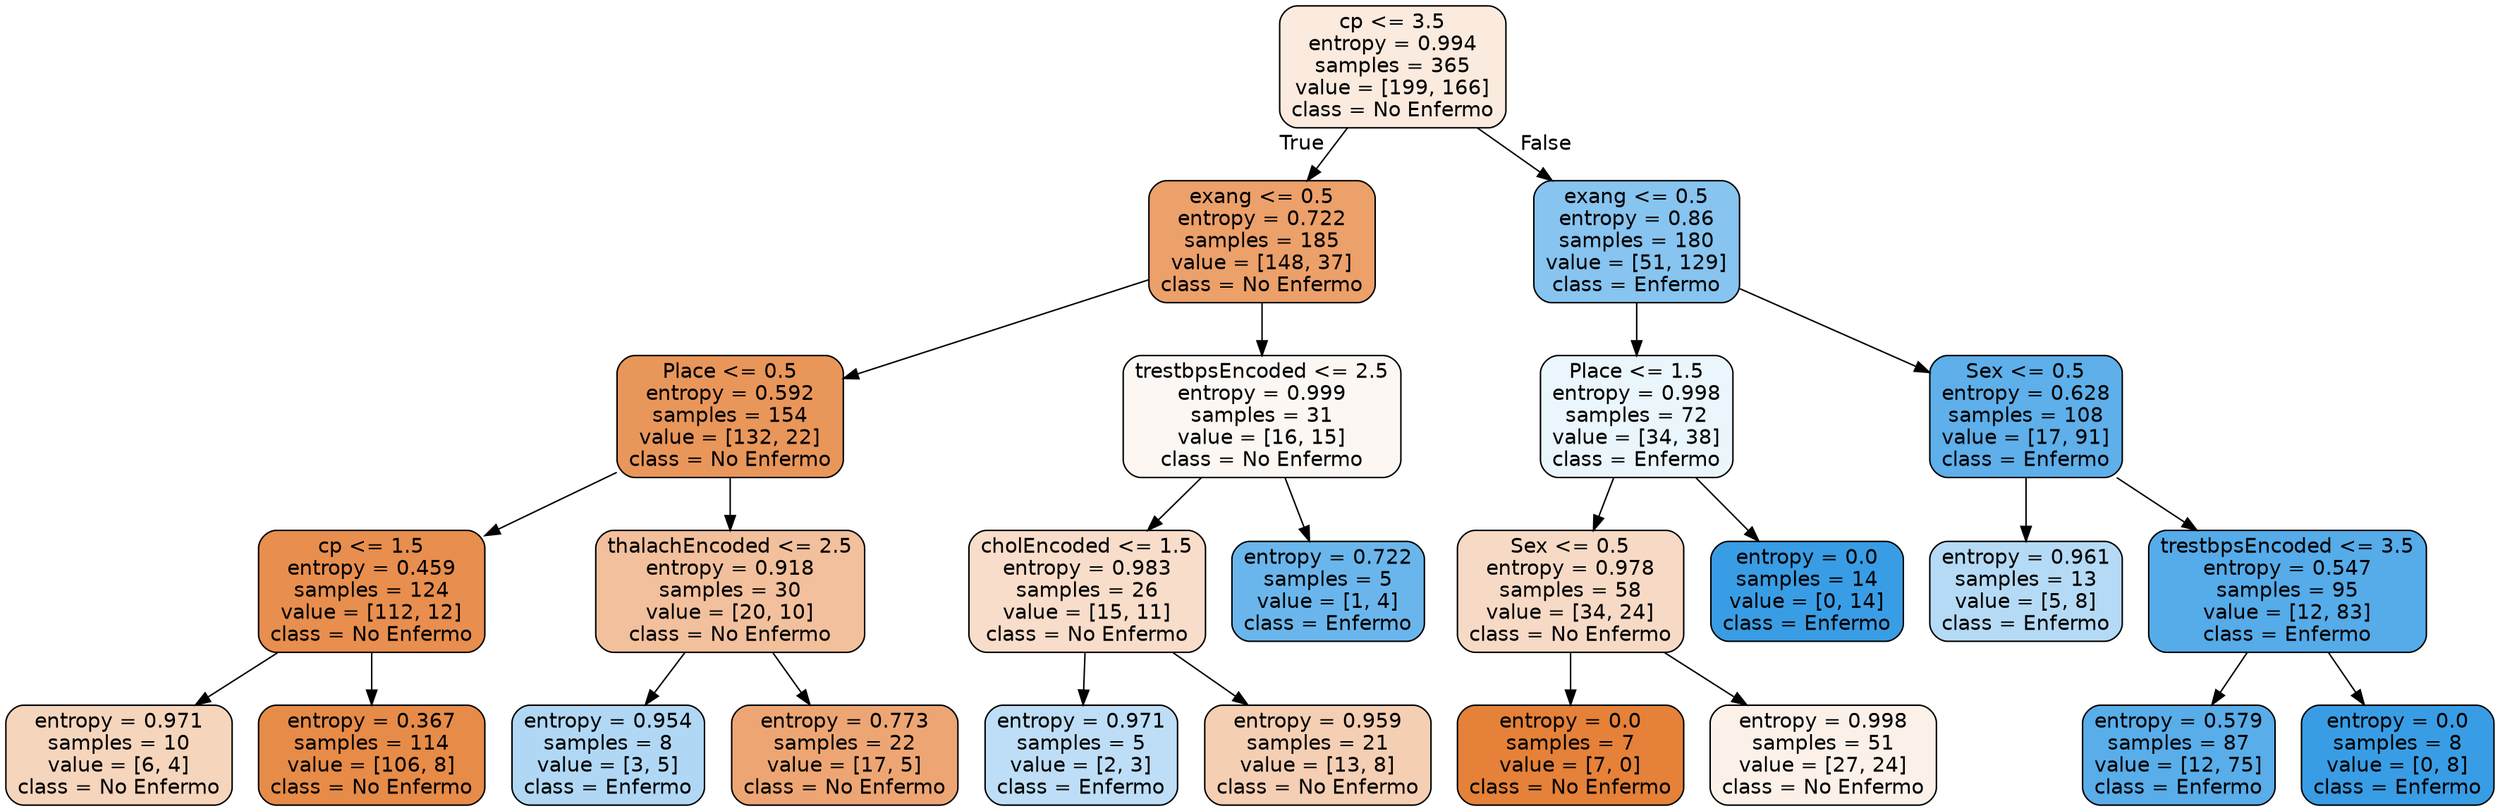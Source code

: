 digraph Tree {
node [shape=box, style="filled, rounded", color="black", fontname=helvetica] ;
edge [fontname=helvetica] ;
0 [label="cp <= 3.5\nentropy = 0.994\nsamples = 365\nvalue = [199, 166]\nclass = No Enfermo", fillcolor="#fbeade"] ;
1 [label="exang <= 0.5\nentropy = 0.722\nsamples = 185\nvalue = [148, 37]\nclass = No Enfermo", fillcolor="#eca06a"] ;
0 -> 1 [labeldistance=2.5, labelangle=45, headlabel="True"] ;
2 [label="Place <= 0.5\nentropy = 0.592\nsamples = 154\nvalue = [132, 22]\nclass = No Enfermo", fillcolor="#e9965a"] ;
1 -> 2 ;
3 [label="cp <= 1.5\nentropy = 0.459\nsamples = 124\nvalue = [112, 12]\nclass = No Enfermo", fillcolor="#e88e4e"] ;
2 -> 3 ;
4 [label="entropy = 0.971\nsamples = 10\nvalue = [6, 4]\nclass = No Enfermo", fillcolor="#f6d5bd"] ;
3 -> 4 ;
5 [label="entropy = 0.367\nsamples = 114\nvalue = [106, 8]\nclass = No Enfermo", fillcolor="#e78b48"] ;
3 -> 5 ;
6 [label="thalachEncoded <= 2.5\nentropy = 0.918\nsamples = 30\nvalue = [20, 10]\nclass = No Enfermo", fillcolor="#f2c09c"] ;
2 -> 6 ;
7 [label="entropy = 0.954\nsamples = 8\nvalue = [3, 5]\nclass = Enfermo", fillcolor="#b0d8f5"] ;
6 -> 7 ;
8 [label="entropy = 0.773\nsamples = 22\nvalue = [17, 5]\nclass = No Enfermo", fillcolor="#eda673"] ;
6 -> 8 ;
9 [label="trestbpsEncoded <= 2.5\nentropy = 0.999\nsamples = 31\nvalue = [16, 15]\nclass = No Enfermo", fillcolor="#fdf7f3"] ;
1 -> 9 ;
10 [label="cholEncoded <= 1.5\nentropy = 0.983\nsamples = 26\nvalue = [15, 11]\nclass = No Enfermo", fillcolor="#f8ddca"] ;
9 -> 10 ;
11 [label="entropy = 0.971\nsamples = 5\nvalue = [2, 3]\nclass = Enfermo", fillcolor="#bddef6"] ;
10 -> 11 ;
12 [label="entropy = 0.959\nsamples = 21\nvalue = [13, 8]\nclass = No Enfermo", fillcolor="#f5cfb3"] ;
10 -> 12 ;
13 [label="entropy = 0.722\nsamples = 5\nvalue = [1, 4]\nclass = Enfermo", fillcolor="#6ab6ec"] ;
9 -> 13 ;
14 [label="exang <= 0.5\nentropy = 0.86\nsamples = 180\nvalue = [51, 129]\nclass = Enfermo", fillcolor="#87c4ef"] ;
0 -> 14 [labeldistance=2.5, labelangle=-45, headlabel="False"] ;
15 [label="Place <= 1.5\nentropy = 0.998\nsamples = 72\nvalue = [34, 38]\nclass = Enfermo", fillcolor="#eaf5fc"] ;
14 -> 15 ;
16 [label="Sex <= 0.5\nentropy = 0.978\nsamples = 58\nvalue = [34, 24]\nclass = No Enfermo", fillcolor="#f7dac5"] ;
15 -> 16 ;
17 [label="entropy = 0.0\nsamples = 7\nvalue = [7, 0]\nclass = No Enfermo", fillcolor="#e58139"] ;
16 -> 17 ;
18 [label="entropy = 0.998\nsamples = 51\nvalue = [27, 24]\nclass = No Enfermo", fillcolor="#fcf1e9"] ;
16 -> 18 ;
19 [label="entropy = 0.0\nsamples = 14\nvalue = [0, 14]\nclass = Enfermo", fillcolor="#399de5"] ;
15 -> 19 ;
20 [label="Sex <= 0.5\nentropy = 0.628\nsamples = 108\nvalue = [17, 91]\nclass = Enfermo", fillcolor="#5eafea"] ;
14 -> 20 ;
21 [label="entropy = 0.961\nsamples = 13\nvalue = [5, 8]\nclass = Enfermo", fillcolor="#b5daf5"] ;
20 -> 21 ;
22 [label="trestbpsEncoded <= 3.5\nentropy = 0.547\nsamples = 95\nvalue = [12, 83]\nclass = Enfermo", fillcolor="#56abe9"] ;
20 -> 22 ;
23 [label="entropy = 0.579\nsamples = 87\nvalue = [12, 75]\nclass = Enfermo", fillcolor="#59ade9"] ;
22 -> 23 ;
24 [label="entropy = 0.0\nsamples = 8\nvalue = [0, 8]\nclass = Enfermo", fillcolor="#399de5"] ;
22 -> 24 ;
}